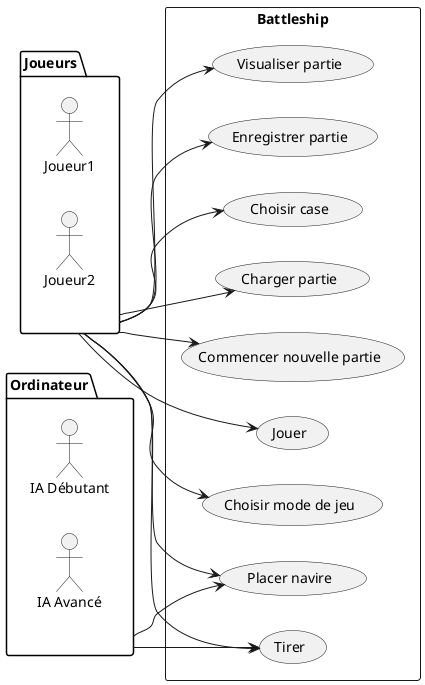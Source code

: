 @startuml
left to right direction
package Joueurs {
  actor Joueur1 as joueur1
  actor Joueur2 as joueur2
}

package Ordinateur {
  actor :IA Débutant: as iaDeb
  actor :IA Avancé: as iaAv
}

rectangle Battleship {
  usecase "Charger partie" as UC1
  usecase "Commencer nouvelle partie" as UC2
  usecase "Jouer" as UC3
  usecase "Choisir mode de jeu" as UC4
  usecase "Visualiser partie" as UC8
  usecase "Enregistrer partie" as UC9
  usecase "Placer navire" as UC10
  usecase "Tirer" as UC11
  usecase "Choisir case" as UC12
}

Joueurs --> UC1
Joueurs --> UC2
Joueurs --> UC3
Joueurs --> UC4
Joueurs --> UC8
Joueurs --> UC9
Joueurs --> UC10
Joueurs --> UC11
Joueurs --> UC12

Ordinateur --> UC10
Ordinateur --> UC11

@enduml

